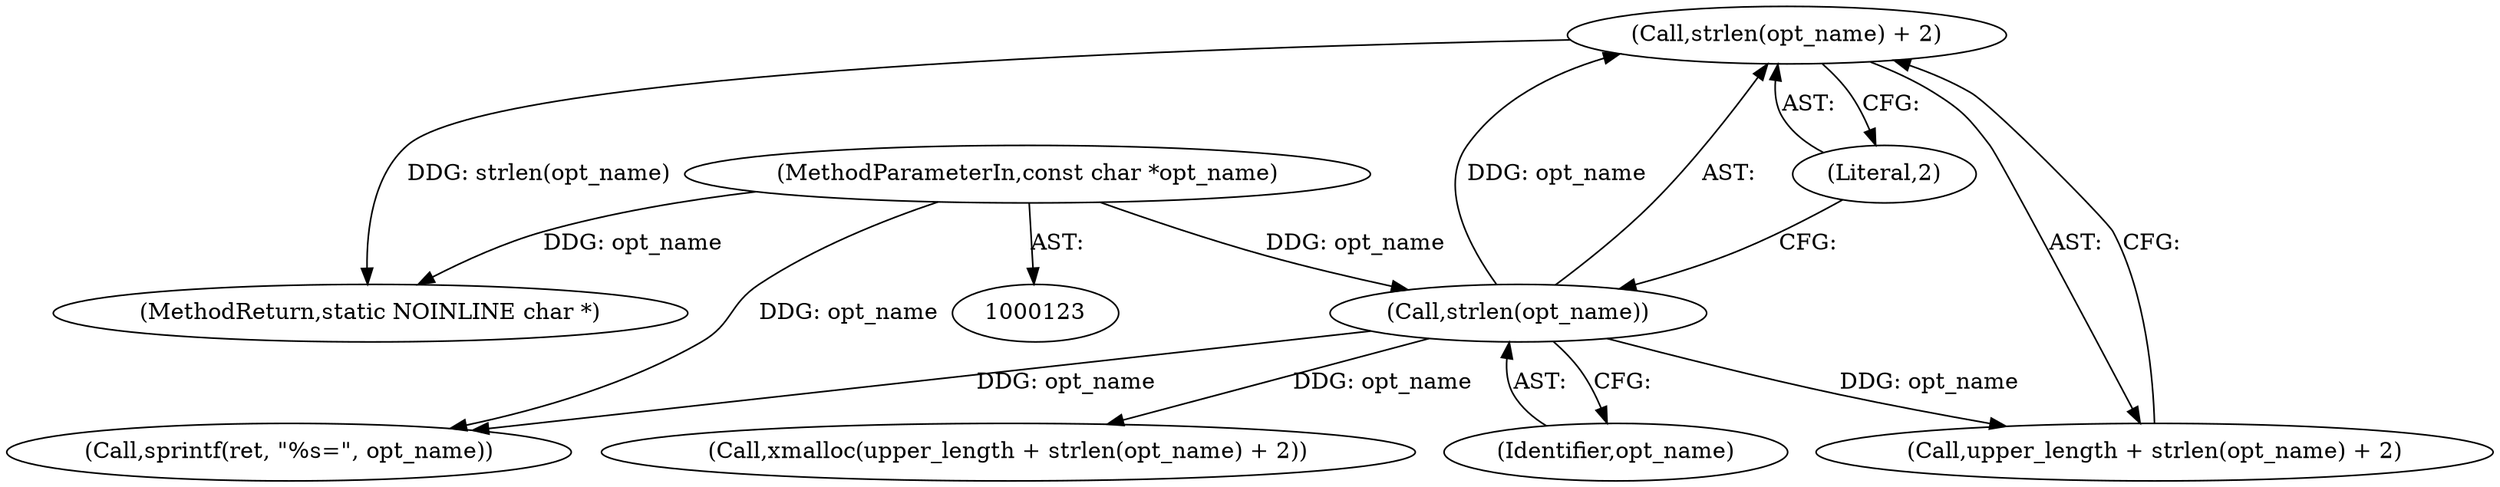 digraph "0_busybox_352f79acbd759c14399e39baef21fc4ffe180ac2@API" {
"1000178" [label="(Call,strlen(opt_name) + 2)"];
"1000179" [label="(Call,strlen(opt_name))"];
"1000126" [label="(MethodParameterIn,const char *opt_name)"];
"1000572" [label="(MethodReturn,static NOINLINE char *)"];
"1000179" [label="(Call,strlen(opt_name))"];
"1000178" [label="(Call,strlen(opt_name) + 2)"];
"1000176" [label="(Call,upper_length + strlen(opt_name) + 2)"];
"1000180" [label="(Identifier,opt_name)"];
"1000175" [label="(Call,xmalloc(upper_length + strlen(opt_name) + 2))"];
"1000126" [label="(MethodParameterIn,const char *opt_name)"];
"1000184" [label="(Call,sprintf(ret, \"%s=\", opt_name))"];
"1000181" [label="(Literal,2)"];
"1000178" -> "1000176"  [label="AST: "];
"1000178" -> "1000181"  [label="CFG: "];
"1000179" -> "1000178"  [label="AST: "];
"1000181" -> "1000178"  [label="AST: "];
"1000176" -> "1000178"  [label="CFG: "];
"1000178" -> "1000572"  [label="DDG: strlen(opt_name)"];
"1000179" -> "1000178"  [label="DDG: opt_name"];
"1000179" -> "1000180"  [label="CFG: "];
"1000180" -> "1000179"  [label="AST: "];
"1000181" -> "1000179"  [label="CFG: "];
"1000179" -> "1000175"  [label="DDG: opt_name"];
"1000179" -> "1000176"  [label="DDG: opt_name"];
"1000126" -> "1000179"  [label="DDG: opt_name"];
"1000179" -> "1000184"  [label="DDG: opt_name"];
"1000126" -> "1000123"  [label="AST: "];
"1000126" -> "1000572"  [label="DDG: opt_name"];
"1000126" -> "1000184"  [label="DDG: opt_name"];
}
